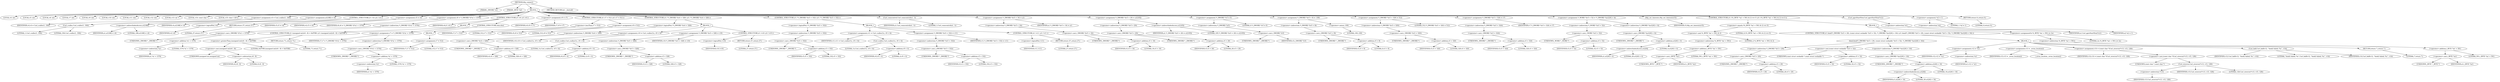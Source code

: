 digraph tftp_connect {  
"1000112" [label = "(METHOD,tftp_connect)" ]
"1000113" [label = "(PARAM,_DWORD *a1)" ]
"1000114" [label = "(PARAM,_BYTE *a2)" ]
"1000115" [label = "(BLOCK,,)" ]
"1000116" [label = "(LOCAL,v4: int)" ]
"1000117" [label = "(LOCAL,v5: int)" ]
"1000118" [label = "(LOCAL,v6: int)" ]
"1000119" [label = "(LOCAL,v7: int)" ]
"1000120" [label = "(LOCAL,v9: int)" ]
"1000121" [label = "(LOCAL,v10: int)" ]
"1000122" [label = "(LOCAL,v11: int)" ]
"1000123" [label = "(LOCAL,v12: int)" ]
"1000124" [label = "(LOCAL,v13: int *)" ]
"1000125" [label = "(LOCAL,v14: const char *)" ]
"1000126" [label = "(LOCAL,v15: char [ 128 ])" ]
"1000127" [label = "(<operator>.assignment,v4 = Curl_ccalloc(1, 336))" ]
"1000128" [label = "(IDENTIFIER,v4,v4 = Curl_ccalloc(1, 336))" ]
"1000129" [label = "(Curl_ccalloc,Curl_ccalloc(1, 336))" ]
"1000130" [label = "(LITERAL,1,Curl_ccalloc(1, 336))" ]
"1000131" [label = "(LITERAL,336,Curl_ccalloc(1, 336))" ]
"1000132" [label = "(<operator>.assignment,a1[188] = v4)" ]
"1000133" [label = "(<operator>.indirectIndexAccess,a1[188])" ]
"1000134" [label = "(IDENTIFIER,a1,a1[188] = v4)" ]
"1000135" [label = "(LITERAL,188,a1[188] = v4)" ]
"1000136" [label = "(IDENTIFIER,v4,a1[188] = v4)" ]
"1000137" [label = "(CONTROL_STRUCTURE,if ( !v4 ),if ( !v4 ))" ]
"1000138" [label = "(<operator>.logicalNot,!v4)" ]
"1000139" [label = "(IDENTIFIER,v4,!v4)" ]
"1000140" [label = "(RETURN,return 27;,return 27;)" ]
"1000141" [label = "(LITERAL,27,return 27;)" ]
"1000142" [label = "(<operator>.assignment,v5 = v4)" ]
"1000143" [label = "(IDENTIFIER,v5,v5 = v4)" ]
"1000144" [label = "(IDENTIFIER,v4,v5 = v4)" ]
"1000145" [label = "(<operator>.assignment,v6 = *(_DWORD *)(*a1 + 1576))" ]
"1000146" [label = "(IDENTIFIER,v6,v6 = *(_DWORD *)(*a1 + 1576))" ]
"1000147" [label = "(<operator>.indirection,*(_DWORD *)(*a1 + 1576))" ]
"1000148" [label = "(<operator>.cast,(_DWORD *)(*a1 + 1576))" ]
"1000149" [label = "(UNKNOWN,_DWORD *,_DWORD *)" ]
"1000150" [label = "(<operator>.addition,*a1 + 1576)" ]
"1000151" [label = "(<operator>.indirection,*a1)" ]
"1000152" [label = "(IDENTIFIER,a1,*a1 + 1576)" ]
"1000153" [label = "(LITERAL,1576,*a1 + 1576)" ]
"1000154" [label = "(CONTROL_STRUCTURE,if ( v6 ),if ( v6 ))" ]
"1000155" [label = "(IDENTIFIER,v6,if ( v6 ))" ]
"1000156" [label = "(BLOCK,,)" ]
"1000157" [label = "(CONTROL_STRUCTURE,if ( (unsigned int)(v6 - 8) > 0xFFB0 ),if ( (unsigned int)(v6 - 8) > 0xFFB0 ))" ]
"1000158" [label = "(<operator>.greaterThan,(unsigned int)(v6 - 8) > 0xFFB0)" ]
"1000159" [label = "(<operator>.cast,(unsigned int)(v6 - 8))" ]
"1000160" [label = "(UNKNOWN,unsigned int,unsigned int)" ]
"1000161" [label = "(<operator>.subtraction,v6 - 8)" ]
"1000162" [label = "(IDENTIFIER,v6,v6 - 8)" ]
"1000163" [label = "(LITERAL,8,v6 - 8)" ]
"1000164" [label = "(LITERAL,0xFFB0,(unsigned int)(v6 - 8) > 0xFFB0)" ]
"1000165" [label = "(RETURN,return 71;,return 71;)" ]
"1000166" [label = "(LITERAL,71,return 71;)" ]
"1000167" [label = "(<operator>.assignment,v7 = *(_DWORD *)(*a1 + 1576))" ]
"1000168" [label = "(IDENTIFIER,v7,v7 = *(_DWORD *)(*a1 + 1576))" ]
"1000169" [label = "(<operator>.indirection,*(_DWORD *)(*a1 + 1576))" ]
"1000170" [label = "(<operator>.cast,(_DWORD *)(*a1 + 1576))" ]
"1000171" [label = "(UNKNOWN,_DWORD *,_DWORD *)" ]
"1000172" [label = "(<operator>.addition,*a1 + 1576)" ]
"1000173" [label = "(<operator>.indirection,*a1)" ]
"1000174" [label = "(IDENTIFIER,a1,*a1 + 1576)" ]
"1000175" [label = "(LITERAL,1576,*a1 + 1576)" ]
"1000176" [label = "(CONTROL_STRUCTURE,else,else)" ]
"1000177" [label = "(BLOCK,,)" ]
"1000178" [label = "(<operator>.assignment,v7 = 512)" ]
"1000179" [label = "(IDENTIFIER,v7,v7 = 512)" ]
"1000180" [label = "(LITERAL,512,v7 = 512)" ]
"1000181" [label = "(<operator>.assignment,v9 = v7)" ]
"1000182" [label = "(IDENTIFIER,v9,v9 = v7)" ]
"1000183" [label = "(IDENTIFIER,v7,v9 = v7)" ]
"1000184" [label = "(CONTROL_STRUCTURE,if ( v7 < 512 ),if ( v7 < 512 ))" ]
"1000185" [label = "(<operator>.lessThan,v7 < 512)" ]
"1000186" [label = "(IDENTIFIER,v7,v7 < 512)" ]
"1000187" [label = "(LITERAL,512,v7 < 512)" ]
"1000188" [label = "(<operator>.assignment,v9 = 512)" ]
"1000189" [label = "(IDENTIFIER,v9,v9 = 512)" ]
"1000190" [label = "(LITERAL,512,v9 = 512)" ]
"1000191" [label = "(CONTROL_STRUCTURE,if ( !*(_DWORD *)(v4 + 328) ),if ( !*(_DWORD *)(v4 + 328) ))" ]
"1000192" [label = "(<operator>.logicalNot,!*(_DWORD *)(v4 + 328))" ]
"1000193" [label = "(<operator>.indirection,*(_DWORD *)(v4 + 328))" ]
"1000194" [label = "(<operator>.cast,(_DWORD *)(v4 + 328))" ]
"1000195" [label = "(UNKNOWN,_DWORD *,_DWORD *)" ]
"1000196" [label = "(<operator>.addition,v4 + 328)" ]
"1000197" [label = "(IDENTIFIER,v4,v4 + 328)" ]
"1000198" [label = "(LITERAL,328,v4 + 328)" ]
"1000199" [label = "(BLOCK,,)" ]
"1000200" [label = "(<operator>.assignment,v10 = Curl_ccalloc(1u, v9 + 4))" ]
"1000201" [label = "(IDENTIFIER,v10,v10 = Curl_ccalloc(1u, v9 + 4))" ]
"1000202" [label = "(Curl_ccalloc,Curl_ccalloc(1u, v9 + 4))" ]
"1000203" [label = "(LITERAL,1u,Curl_ccalloc(1u, v9 + 4))" ]
"1000204" [label = "(<operator>.addition,v9 + 4)" ]
"1000205" [label = "(IDENTIFIER,v9,v9 + 4)" ]
"1000206" [label = "(LITERAL,4,v9 + 4)" ]
"1000207" [label = "(<operator>.assignment,*(_DWORD *)(v5 + 328) = v10)" ]
"1000208" [label = "(<operator>.indirection,*(_DWORD *)(v5 + 328))" ]
"1000209" [label = "(<operator>.cast,(_DWORD *)(v5 + 328))" ]
"1000210" [label = "(UNKNOWN,_DWORD *,_DWORD *)" ]
"1000211" [label = "(<operator>.addition,v5 + 328)" ]
"1000212" [label = "(IDENTIFIER,v5,v5 + 328)" ]
"1000213" [label = "(LITERAL,328,v5 + 328)" ]
"1000214" [label = "(IDENTIFIER,v10,*(_DWORD *)(v5 + 328) = v10)" ]
"1000215" [label = "(CONTROL_STRUCTURE,if ( !v10 ),if ( !v10 ))" ]
"1000216" [label = "(<operator>.logicalNot,!v10)" ]
"1000217" [label = "(IDENTIFIER,v10,!v10)" ]
"1000218" [label = "(RETURN,return 27;,return 27;)" ]
"1000219" [label = "(LITERAL,27,return 27;)" ]
"1000220" [label = "(CONTROL_STRUCTURE,if ( !*(_DWORD *)(v5 + 332) ),if ( !*(_DWORD *)(v5 + 332) ))" ]
"1000221" [label = "(<operator>.logicalNot,!*(_DWORD *)(v5 + 332))" ]
"1000222" [label = "(<operator>.indirection,*(_DWORD *)(v5 + 332))" ]
"1000223" [label = "(<operator>.cast,(_DWORD *)(v5 + 332))" ]
"1000224" [label = "(UNKNOWN,_DWORD *,_DWORD *)" ]
"1000225" [label = "(<operator>.addition,v5 + 332)" ]
"1000226" [label = "(IDENTIFIER,v5,v5 + 332)" ]
"1000227" [label = "(LITERAL,332,v5 + 332)" ]
"1000228" [label = "(BLOCK,,)" ]
"1000229" [label = "(<operator>.assignment,v11 = Curl_ccalloc(1u, v9 + 4))" ]
"1000230" [label = "(IDENTIFIER,v11,v11 = Curl_ccalloc(1u, v9 + 4))" ]
"1000231" [label = "(Curl_ccalloc,Curl_ccalloc(1u, v9 + 4))" ]
"1000232" [label = "(LITERAL,1u,Curl_ccalloc(1u, v9 + 4))" ]
"1000233" [label = "(<operator>.addition,v9 + 4)" ]
"1000234" [label = "(IDENTIFIER,v9,v9 + 4)" ]
"1000235" [label = "(LITERAL,4,v9 + 4)" ]
"1000236" [label = "(<operator>.assignment,*(_DWORD *)(v5 + 332) = v11)" ]
"1000237" [label = "(<operator>.indirection,*(_DWORD *)(v5 + 332))" ]
"1000238" [label = "(<operator>.cast,(_DWORD *)(v5 + 332))" ]
"1000239" [label = "(UNKNOWN,_DWORD *,_DWORD *)" ]
"1000240" [label = "(<operator>.addition,v5 + 332)" ]
"1000241" [label = "(IDENTIFIER,v5,v5 + 332)" ]
"1000242" [label = "(LITERAL,332,v5 + 332)" ]
"1000243" [label = "(IDENTIFIER,v11,*(_DWORD *)(v5 + 332) = v11)" ]
"1000244" [label = "(CONTROL_STRUCTURE,if ( !v11 ),if ( !v11 ))" ]
"1000245" [label = "(<operator>.logicalNot,!v11)" ]
"1000246" [label = "(IDENTIFIER,v11,!v11)" ]
"1000247" [label = "(RETURN,return 27;,return 27;)" ]
"1000248" [label = "(LITERAL,27,return 27;)" ]
"1000249" [label = "(Curl_conncontrol,Curl_conncontrol(a1, 1))" ]
"1000250" [label = "(IDENTIFIER,a1,Curl_conncontrol(a1, 1))" ]
"1000251" [label = "(LITERAL,1,Curl_conncontrol(a1, 1))" ]
"1000252" [label = "(<operator>.assignment,*(_DWORD *)(v5 + 16) = a1)" ]
"1000253" [label = "(<operator>.indirection,*(_DWORD *)(v5 + 16))" ]
"1000254" [label = "(<operator>.cast,(_DWORD *)(v5 + 16))" ]
"1000255" [label = "(UNKNOWN,_DWORD *,_DWORD *)" ]
"1000256" [label = "(<operator>.addition,v5 + 16)" ]
"1000257" [label = "(IDENTIFIER,v5,v5 + 16)" ]
"1000258" [label = "(LITERAL,16,v5 + 16)" ]
"1000259" [label = "(IDENTIFIER,a1,*(_DWORD *)(v5 + 16) = a1)" ]
"1000260" [label = "(<operator>.assignment,*(_DWORD *)(v5 + 20) = a1[105])" ]
"1000261" [label = "(<operator>.indirection,*(_DWORD *)(v5 + 20))" ]
"1000262" [label = "(<operator>.cast,(_DWORD *)(v5 + 20))" ]
"1000263" [label = "(UNKNOWN,_DWORD *,_DWORD *)" ]
"1000264" [label = "(<operator>.addition,v5 + 20)" ]
"1000265" [label = "(IDENTIFIER,v5,v5 + 20)" ]
"1000266" [label = "(LITERAL,20,v5 + 20)" ]
"1000267" [label = "(<operator>.indirectIndexAccess,a1[105])" ]
"1000268" [label = "(IDENTIFIER,a1,*(_DWORD *)(v5 + 20) = a1[105])" ]
"1000269" [label = "(LITERAL,105,*(_DWORD *)(v5 + 20) = a1[105])" ]
"1000270" [label = "(<operator>.assignment,*(_DWORD *)v5 = 0)" ]
"1000271" [label = "(<operator>.indirection,*(_DWORD *)v5)" ]
"1000272" [label = "(<operator>.cast,(_DWORD *)v5)" ]
"1000273" [label = "(UNKNOWN,_DWORD *,_DWORD *)" ]
"1000274" [label = "(IDENTIFIER,v5,(_DWORD *)v5)" ]
"1000275" [label = "(LITERAL,0,*(_DWORD *)v5 = 0)" ]
"1000276" [label = "(<operator>.assignment,*(_DWORD *)(v5 + 8) = -100)" ]
"1000277" [label = "(<operator>.indirection,*(_DWORD *)(v5 + 8))" ]
"1000278" [label = "(<operator>.cast,(_DWORD *)(v5 + 8))" ]
"1000279" [label = "(UNKNOWN,_DWORD *,_DWORD *)" ]
"1000280" [label = "(<operator>.addition,v5 + 8)" ]
"1000281" [label = "(IDENTIFIER,v5,v5 + 8)" ]
"1000282" [label = "(LITERAL,8,v5 + 8)" ]
"1000283" [label = "(<operator>.minus,-100)" ]
"1000284" [label = "(LITERAL,100,-100)" ]
"1000285" [label = "(<operator>.assignment,*(_DWORD *)(v5 + 320) = 512)" ]
"1000286" [label = "(<operator>.indirection,*(_DWORD *)(v5 + 320))" ]
"1000287" [label = "(<operator>.cast,(_DWORD *)(v5 + 320))" ]
"1000288" [label = "(UNKNOWN,_DWORD *,_DWORD *)" ]
"1000289" [label = "(<operator>.addition,v5 + 320)" ]
"1000290" [label = "(IDENTIFIER,v5,v5 + 320)" ]
"1000291" [label = "(LITERAL,320,v5 + 320)" ]
"1000292" [label = "(LITERAL,512,*(_DWORD *)(v5 + 320) = 512)" ]
"1000293" [label = "(<operator>.assignment,*(_DWORD *)(v5 + 324) = v7)" ]
"1000294" [label = "(<operator>.indirection,*(_DWORD *)(v5 + 324))" ]
"1000295" [label = "(<operator>.cast,(_DWORD *)(v5 + 324))" ]
"1000296" [label = "(UNKNOWN,_DWORD *,_DWORD *)" ]
"1000297" [label = "(<operator>.addition,v5 + 324)" ]
"1000298" [label = "(IDENTIFIER,v5,v5 + 324)" ]
"1000299" [label = "(LITERAL,324,v5 + 324)" ]
"1000300" [label = "(IDENTIFIER,v7,*(_DWORD *)(v5 + 324) = v7)" ]
"1000301" [label = "(<operator>.assignment,*(_WORD *)(v5 + 52) = *(_DWORD *)(a1[20] + 4))" ]
"1000302" [label = "(<operator>.indirection,*(_WORD *)(v5 + 52))" ]
"1000303" [label = "(<operator>.cast,(_WORD *)(v5 + 52))" ]
"1000304" [label = "(UNKNOWN,_WORD *,_WORD *)" ]
"1000305" [label = "(<operator>.addition,v5 + 52)" ]
"1000306" [label = "(IDENTIFIER,v5,v5 + 52)" ]
"1000307" [label = "(LITERAL,52,v5 + 52)" ]
"1000308" [label = "(<operator>.indirection,*(_DWORD *)(a1[20] + 4))" ]
"1000309" [label = "(<operator>.cast,(_DWORD *)(a1[20] + 4))" ]
"1000310" [label = "(UNKNOWN,_DWORD *,_DWORD *)" ]
"1000311" [label = "(<operator>.addition,a1[20] + 4)" ]
"1000312" [label = "(<operator>.indirectIndexAccess,a1[20])" ]
"1000313" [label = "(IDENTIFIER,a1,a1[20] + 4)" ]
"1000314" [label = "(LITERAL,20,a1[20] + 4)" ]
"1000315" [label = "(LITERAL,4,a1[20] + 4)" ]
"1000316" [label = "(tftp_set_timeouts,tftp_set_timeouts(v5))" ]
"1000317" [label = "(IDENTIFIER,v5,tftp_set_timeouts(v5))" ]
"1000318" [label = "(CONTROL_STRUCTURE,if ( (*((_BYTE *)a1 + 591) & 2) == 0 ),if ( (*((_BYTE *)a1 + 591) & 2) == 0 ))" ]
"1000319" [label = "(<operator>.equals,(*((_BYTE *)a1 + 591) & 2) == 0)" ]
"1000320" [label = "(<operator>.and,*((_BYTE *)a1 + 591) & 2)" ]
"1000321" [label = "(<operator>.indirection,*((_BYTE *)a1 + 591))" ]
"1000322" [label = "(<operator>.addition,(_BYTE *)a1 + 591)" ]
"1000323" [label = "(<operator>.cast,(_BYTE *)a1)" ]
"1000324" [label = "(UNKNOWN,_BYTE *,_BYTE *)" ]
"1000325" [label = "(IDENTIFIER,a1,(_BYTE *)a1)" ]
"1000326" [label = "(LITERAL,591,(_BYTE *)a1 + 591)" ]
"1000327" [label = "(LITERAL,2,*((_BYTE *)a1 + 591) & 2)" ]
"1000328" [label = "(LITERAL,0,(*((_BYTE *)a1 + 591) & 2) == 0)" ]
"1000329" [label = "(BLOCK,,)" ]
"1000330" [label = "(CONTROL_STRUCTURE,if ( bind(*(_DWORD *)(v5 + 20), (const struct sockaddr *)(v5 + 52), *(_DWORD *)(a1[20] + 16)) ),if ( bind(*(_DWORD *)(v5 + 20), (const struct sockaddr *)(v5 + 52), *(_DWORD *)(a1[20] + 16)) ))" ]
"1000331" [label = "(bind,bind(*(_DWORD *)(v5 + 20), (const struct sockaddr *)(v5 + 52), *(_DWORD *)(a1[20] + 16)))" ]
"1000332" [label = "(<operator>.indirection,*(_DWORD *)(v5 + 20))" ]
"1000333" [label = "(<operator>.cast,(_DWORD *)(v5 + 20))" ]
"1000334" [label = "(UNKNOWN,_DWORD *,_DWORD *)" ]
"1000335" [label = "(<operator>.addition,v5 + 20)" ]
"1000336" [label = "(IDENTIFIER,v5,v5 + 20)" ]
"1000337" [label = "(LITERAL,20,v5 + 20)" ]
"1000338" [label = "(<operator>.cast,(const struct sockaddr *)(v5 + 52))" ]
"1000339" [label = "(UNKNOWN,const struct sockaddr *,const struct sockaddr *)" ]
"1000340" [label = "(<operator>.addition,v5 + 52)" ]
"1000341" [label = "(IDENTIFIER,v5,v5 + 52)" ]
"1000342" [label = "(LITERAL,52,v5 + 52)" ]
"1000343" [label = "(<operator>.indirection,*(_DWORD *)(a1[20] + 16))" ]
"1000344" [label = "(<operator>.cast,(_DWORD *)(a1[20] + 16))" ]
"1000345" [label = "(UNKNOWN,_DWORD *,_DWORD *)" ]
"1000346" [label = "(<operator>.addition,a1[20] + 16)" ]
"1000347" [label = "(<operator>.indirectIndexAccess,a1[20])" ]
"1000348" [label = "(IDENTIFIER,a1,a1[20] + 16)" ]
"1000349" [label = "(LITERAL,20,a1[20] + 16)" ]
"1000350" [label = "(LITERAL,16,a1[20] + 16)" ]
"1000351" [label = "(BLOCK,,)" ]
"1000352" [label = "(<operator>.assignment,v12 = *a1)" ]
"1000353" [label = "(IDENTIFIER,v12,v12 = *a1)" ]
"1000354" [label = "(<operator>.indirection,*a1)" ]
"1000355" [label = "(IDENTIFIER,a1,v12 = *a1)" ]
"1000356" [label = "(<operator>.assignment,v13 = _errno_location())" ]
"1000357" [label = "(IDENTIFIER,v13,v13 = _errno_location())" ]
"1000358" [label = "(_errno_location,_errno_location())" ]
"1000359" [label = "(<operator>.assignment,v14 = (const char *)Curl_strerror(*v13, v15, 128))" ]
"1000360" [label = "(IDENTIFIER,v14,v14 = (const char *)Curl_strerror(*v13, v15, 128))" ]
"1000361" [label = "(<operator>.cast,(const char *)Curl_strerror(*v13, v15, 128))" ]
"1000362" [label = "(UNKNOWN,const char *,const char *)" ]
"1000363" [label = "(Curl_strerror,Curl_strerror(*v13, v15, 128))" ]
"1000364" [label = "(<operator>.indirection,*v13)" ]
"1000365" [label = "(IDENTIFIER,v13,Curl_strerror(*v13, v15, 128))" ]
"1000366" [label = "(IDENTIFIER,v15,Curl_strerror(*v13, v15, 128))" ]
"1000367" [label = "(LITERAL,128,Curl_strerror(*v13, v15, 128))" ]
"1000368" [label = "(Curl_failf,Curl_failf(v12, \"bind() failed; %s\", v14))" ]
"1000369" [label = "(IDENTIFIER,v12,Curl_failf(v12, \"bind() failed; %s\", v14))" ]
"1000370" [label = "(LITERAL,\"bind() failed; %s\",Curl_failf(v12, \"bind() failed; %s\", v14))" ]
"1000371" [label = "(IDENTIFIER,v14,Curl_failf(v12, \"bind() failed; %s\", v14))" ]
"1000372" [label = "(RETURN,return 7;,return 7;)" ]
"1000373" [label = "(LITERAL,7,return 7;)" ]
"1000374" [label = "(<operators>.assignmentOr,*((_BYTE *)a1 + 591) |= 2u)" ]
"1000375" [label = "(<operator>.indirection,*((_BYTE *)a1 + 591))" ]
"1000376" [label = "(<operator>.addition,(_BYTE *)a1 + 591)" ]
"1000377" [label = "(<operator>.cast,(_BYTE *)a1)" ]
"1000378" [label = "(UNKNOWN,_BYTE *,_BYTE *)" ]
"1000379" [label = "(IDENTIFIER,a1,(_BYTE *)a1)" ]
"1000380" [label = "(LITERAL,591,(_BYTE *)a1 + 591)" ]
"1000381" [label = "(LITERAL,2u,*((_BYTE *)a1 + 591) |= 2u)" ]
"1000382" [label = "(Curl_pgrsStartNow,Curl_pgrsStartNow(*a1))" ]
"1000383" [label = "(<operator>.indirection,*a1)" ]
"1000384" [label = "(IDENTIFIER,a1,Curl_pgrsStartNow(*a1))" ]
"1000385" [label = "(<operator>.assignment,*a2 = 1)" ]
"1000386" [label = "(<operator>.indirection,*a2)" ]
"1000387" [label = "(IDENTIFIER,a2,*a2 = 1)" ]
"1000388" [label = "(LITERAL,1,*a2 = 1)" ]
"1000389" [label = "(RETURN,return 0;,return 0;)" ]
"1000390" [label = "(LITERAL,0,return 0;)" ]
"1000391" [label = "(METHOD_RETURN,int __fastcall)" ]
  "1000112" -> "1000113" 
  "1000112" -> "1000114" 
  "1000112" -> "1000115" 
  "1000112" -> "1000391" 
  "1000115" -> "1000116" 
  "1000115" -> "1000117" 
  "1000115" -> "1000118" 
  "1000115" -> "1000119" 
  "1000115" -> "1000120" 
  "1000115" -> "1000121" 
  "1000115" -> "1000122" 
  "1000115" -> "1000123" 
  "1000115" -> "1000124" 
  "1000115" -> "1000125" 
  "1000115" -> "1000126" 
  "1000115" -> "1000127" 
  "1000115" -> "1000132" 
  "1000115" -> "1000137" 
  "1000115" -> "1000142" 
  "1000115" -> "1000145" 
  "1000115" -> "1000154" 
  "1000115" -> "1000181" 
  "1000115" -> "1000184" 
  "1000115" -> "1000191" 
  "1000115" -> "1000220" 
  "1000115" -> "1000249" 
  "1000115" -> "1000252" 
  "1000115" -> "1000260" 
  "1000115" -> "1000270" 
  "1000115" -> "1000276" 
  "1000115" -> "1000285" 
  "1000115" -> "1000293" 
  "1000115" -> "1000301" 
  "1000115" -> "1000316" 
  "1000115" -> "1000318" 
  "1000115" -> "1000382" 
  "1000115" -> "1000385" 
  "1000115" -> "1000389" 
  "1000127" -> "1000128" 
  "1000127" -> "1000129" 
  "1000129" -> "1000130" 
  "1000129" -> "1000131" 
  "1000132" -> "1000133" 
  "1000132" -> "1000136" 
  "1000133" -> "1000134" 
  "1000133" -> "1000135" 
  "1000137" -> "1000138" 
  "1000137" -> "1000140" 
  "1000138" -> "1000139" 
  "1000140" -> "1000141" 
  "1000142" -> "1000143" 
  "1000142" -> "1000144" 
  "1000145" -> "1000146" 
  "1000145" -> "1000147" 
  "1000147" -> "1000148" 
  "1000148" -> "1000149" 
  "1000148" -> "1000150" 
  "1000150" -> "1000151" 
  "1000150" -> "1000153" 
  "1000151" -> "1000152" 
  "1000154" -> "1000155" 
  "1000154" -> "1000156" 
  "1000154" -> "1000176" 
  "1000156" -> "1000157" 
  "1000156" -> "1000167" 
  "1000157" -> "1000158" 
  "1000157" -> "1000165" 
  "1000158" -> "1000159" 
  "1000158" -> "1000164" 
  "1000159" -> "1000160" 
  "1000159" -> "1000161" 
  "1000161" -> "1000162" 
  "1000161" -> "1000163" 
  "1000165" -> "1000166" 
  "1000167" -> "1000168" 
  "1000167" -> "1000169" 
  "1000169" -> "1000170" 
  "1000170" -> "1000171" 
  "1000170" -> "1000172" 
  "1000172" -> "1000173" 
  "1000172" -> "1000175" 
  "1000173" -> "1000174" 
  "1000176" -> "1000177" 
  "1000177" -> "1000178" 
  "1000178" -> "1000179" 
  "1000178" -> "1000180" 
  "1000181" -> "1000182" 
  "1000181" -> "1000183" 
  "1000184" -> "1000185" 
  "1000184" -> "1000188" 
  "1000185" -> "1000186" 
  "1000185" -> "1000187" 
  "1000188" -> "1000189" 
  "1000188" -> "1000190" 
  "1000191" -> "1000192" 
  "1000191" -> "1000199" 
  "1000192" -> "1000193" 
  "1000193" -> "1000194" 
  "1000194" -> "1000195" 
  "1000194" -> "1000196" 
  "1000196" -> "1000197" 
  "1000196" -> "1000198" 
  "1000199" -> "1000200" 
  "1000199" -> "1000207" 
  "1000199" -> "1000215" 
  "1000200" -> "1000201" 
  "1000200" -> "1000202" 
  "1000202" -> "1000203" 
  "1000202" -> "1000204" 
  "1000204" -> "1000205" 
  "1000204" -> "1000206" 
  "1000207" -> "1000208" 
  "1000207" -> "1000214" 
  "1000208" -> "1000209" 
  "1000209" -> "1000210" 
  "1000209" -> "1000211" 
  "1000211" -> "1000212" 
  "1000211" -> "1000213" 
  "1000215" -> "1000216" 
  "1000215" -> "1000218" 
  "1000216" -> "1000217" 
  "1000218" -> "1000219" 
  "1000220" -> "1000221" 
  "1000220" -> "1000228" 
  "1000221" -> "1000222" 
  "1000222" -> "1000223" 
  "1000223" -> "1000224" 
  "1000223" -> "1000225" 
  "1000225" -> "1000226" 
  "1000225" -> "1000227" 
  "1000228" -> "1000229" 
  "1000228" -> "1000236" 
  "1000228" -> "1000244" 
  "1000229" -> "1000230" 
  "1000229" -> "1000231" 
  "1000231" -> "1000232" 
  "1000231" -> "1000233" 
  "1000233" -> "1000234" 
  "1000233" -> "1000235" 
  "1000236" -> "1000237" 
  "1000236" -> "1000243" 
  "1000237" -> "1000238" 
  "1000238" -> "1000239" 
  "1000238" -> "1000240" 
  "1000240" -> "1000241" 
  "1000240" -> "1000242" 
  "1000244" -> "1000245" 
  "1000244" -> "1000247" 
  "1000245" -> "1000246" 
  "1000247" -> "1000248" 
  "1000249" -> "1000250" 
  "1000249" -> "1000251" 
  "1000252" -> "1000253" 
  "1000252" -> "1000259" 
  "1000253" -> "1000254" 
  "1000254" -> "1000255" 
  "1000254" -> "1000256" 
  "1000256" -> "1000257" 
  "1000256" -> "1000258" 
  "1000260" -> "1000261" 
  "1000260" -> "1000267" 
  "1000261" -> "1000262" 
  "1000262" -> "1000263" 
  "1000262" -> "1000264" 
  "1000264" -> "1000265" 
  "1000264" -> "1000266" 
  "1000267" -> "1000268" 
  "1000267" -> "1000269" 
  "1000270" -> "1000271" 
  "1000270" -> "1000275" 
  "1000271" -> "1000272" 
  "1000272" -> "1000273" 
  "1000272" -> "1000274" 
  "1000276" -> "1000277" 
  "1000276" -> "1000283" 
  "1000277" -> "1000278" 
  "1000278" -> "1000279" 
  "1000278" -> "1000280" 
  "1000280" -> "1000281" 
  "1000280" -> "1000282" 
  "1000283" -> "1000284" 
  "1000285" -> "1000286" 
  "1000285" -> "1000292" 
  "1000286" -> "1000287" 
  "1000287" -> "1000288" 
  "1000287" -> "1000289" 
  "1000289" -> "1000290" 
  "1000289" -> "1000291" 
  "1000293" -> "1000294" 
  "1000293" -> "1000300" 
  "1000294" -> "1000295" 
  "1000295" -> "1000296" 
  "1000295" -> "1000297" 
  "1000297" -> "1000298" 
  "1000297" -> "1000299" 
  "1000301" -> "1000302" 
  "1000301" -> "1000308" 
  "1000302" -> "1000303" 
  "1000303" -> "1000304" 
  "1000303" -> "1000305" 
  "1000305" -> "1000306" 
  "1000305" -> "1000307" 
  "1000308" -> "1000309" 
  "1000309" -> "1000310" 
  "1000309" -> "1000311" 
  "1000311" -> "1000312" 
  "1000311" -> "1000315" 
  "1000312" -> "1000313" 
  "1000312" -> "1000314" 
  "1000316" -> "1000317" 
  "1000318" -> "1000319" 
  "1000318" -> "1000329" 
  "1000319" -> "1000320" 
  "1000319" -> "1000328" 
  "1000320" -> "1000321" 
  "1000320" -> "1000327" 
  "1000321" -> "1000322" 
  "1000322" -> "1000323" 
  "1000322" -> "1000326" 
  "1000323" -> "1000324" 
  "1000323" -> "1000325" 
  "1000329" -> "1000330" 
  "1000329" -> "1000374" 
  "1000330" -> "1000331" 
  "1000330" -> "1000351" 
  "1000331" -> "1000332" 
  "1000331" -> "1000338" 
  "1000331" -> "1000343" 
  "1000332" -> "1000333" 
  "1000333" -> "1000334" 
  "1000333" -> "1000335" 
  "1000335" -> "1000336" 
  "1000335" -> "1000337" 
  "1000338" -> "1000339" 
  "1000338" -> "1000340" 
  "1000340" -> "1000341" 
  "1000340" -> "1000342" 
  "1000343" -> "1000344" 
  "1000344" -> "1000345" 
  "1000344" -> "1000346" 
  "1000346" -> "1000347" 
  "1000346" -> "1000350" 
  "1000347" -> "1000348" 
  "1000347" -> "1000349" 
  "1000351" -> "1000352" 
  "1000351" -> "1000356" 
  "1000351" -> "1000359" 
  "1000351" -> "1000368" 
  "1000351" -> "1000372" 
  "1000352" -> "1000353" 
  "1000352" -> "1000354" 
  "1000354" -> "1000355" 
  "1000356" -> "1000357" 
  "1000356" -> "1000358" 
  "1000359" -> "1000360" 
  "1000359" -> "1000361" 
  "1000361" -> "1000362" 
  "1000361" -> "1000363" 
  "1000363" -> "1000364" 
  "1000363" -> "1000366" 
  "1000363" -> "1000367" 
  "1000364" -> "1000365" 
  "1000368" -> "1000369" 
  "1000368" -> "1000370" 
  "1000368" -> "1000371" 
  "1000372" -> "1000373" 
  "1000374" -> "1000375" 
  "1000374" -> "1000381" 
  "1000375" -> "1000376" 
  "1000376" -> "1000377" 
  "1000376" -> "1000380" 
  "1000377" -> "1000378" 
  "1000377" -> "1000379" 
  "1000382" -> "1000383" 
  "1000383" -> "1000384" 
  "1000385" -> "1000386" 
  "1000385" -> "1000388" 
  "1000386" -> "1000387" 
  "1000389" -> "1000390" 
}
